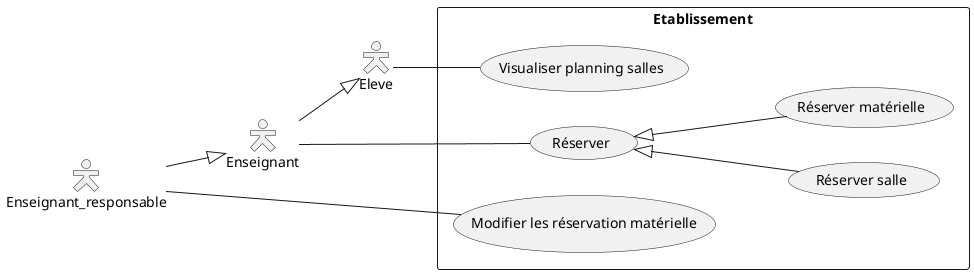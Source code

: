 ---
title: TD1
---

# Diagramme de cas d'utilisation

```plantuml

@startuml

skinparam actorStyle hollow
left to right direction

:Enseignant_responsable: as a1 
:Enseignant: as a2
:Eleve: as a3

rectangle Etablissement{
    (Visualiser planning salles) as v1
    (Réserver) as c1
    (Réserver salle) as c2
    (Réserver matérielle) as c3
    (Modifier les réservation matérielle)as c4
    c1<|--c2
    c1<|--c3
    a3--v1
    a2--c1
    a1--c4


}
a2<|-up-a1
a3<|-up-a2
@enduml
